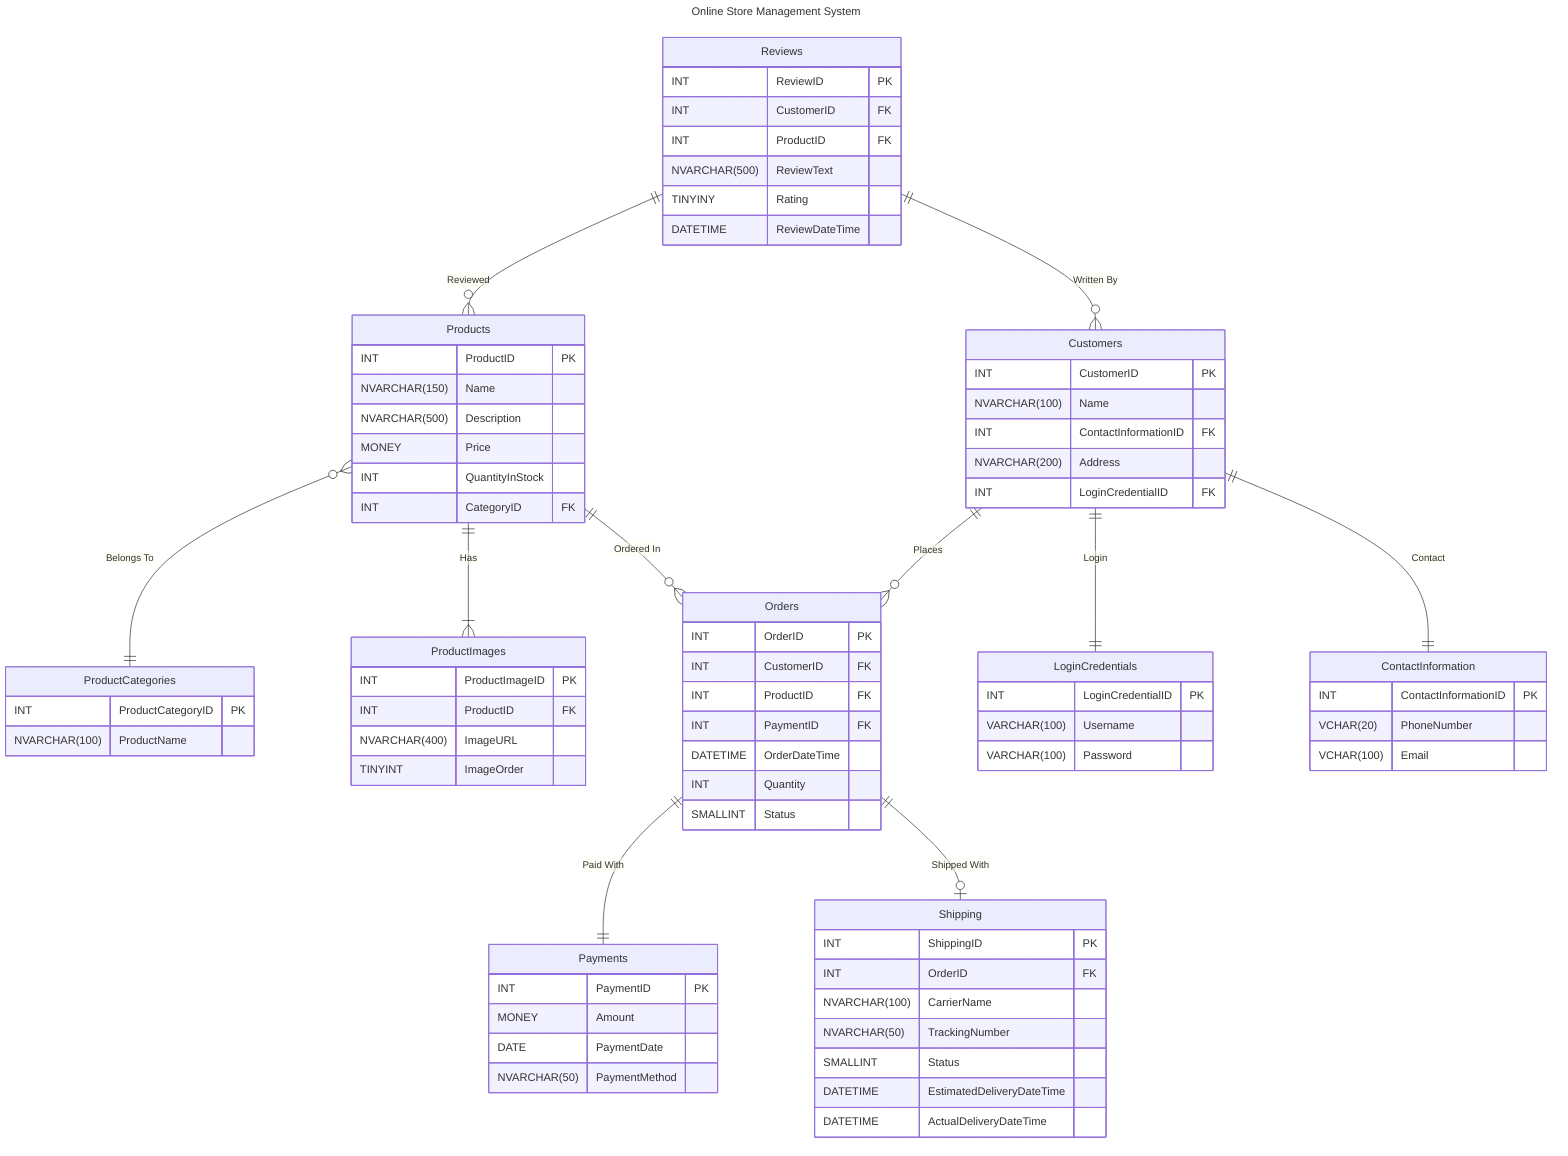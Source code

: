 ---
title: "Online Store Management System"
---
erDiagram
    ProductCategories {
        INT ProductCategoryID PK
        NVARCHAR(100) ProductName
    }

    Products {
        INT ProductID PK
        NVARCHAR(150) Name
        NVARCHAR(500) Description
        MONEY Price
        INT QuantityInStock
        INT CategoryID FK
    }

    Payments {
        INT PaymentID PK
        MONEY Amount
        DATE PaymentDate
        NVARCHAR(50) PaymentMethod
    }

    ProductImages {
        INT ProductImageID PK
        INT ProductID FK
        NVARCHAR(400) ImageURL
        TINYINT ImageOrder
    }

    Orders {
        INT OrderID PK
        INT CustomerID FK
        INT ProductID FK
        INT PaymentID FK
        DATETIME OrderDateTime
        INT Quantity
        SMALLINT Status
    }

    Reviews {
        INT ReviewID PK
        INT CustomerID FK
        INT ProductID FK
        NVARCHAR(500) ReviewText
        TINYINY Rating
        DATETIME ReviewDateTime
    }

    Customers {
        INT CustomerID PK
        NVARCHAR(100) Name
        INT ContactInformationID FK
        NVARCHAR(200) Address
        INT LoginCredentialID FK
    }

    LoginCredentials {
        INT LoginCredentialID PK
        VARCHAR(100) Username
        VARCHAR(100) Password
    }

    ContactInformation {
        INT ContactInformationID PK
        VCHAR(20) PhoneNumber
        VCHAR(100) Email
    }

    Shipping {
        INT ShippingID PK
        INT OrderID FK
        NVARCHAR(100) CarrierName
        NVARCHAR(50) TrackingNumber
        SMALLINT Status
        DATETIME EstimatedDeliveryDateTime
        DATETIME ActualDeliveryDateTime
    }

    Customers ||--|| ContactInformation: "Contact"
    Customers ||--|| LoginCredentials: "Login"
    Products ||--|{ ProductImages: "Has"
    Products }o--|| ProductCategories: "Belongs To"
    Orders ||--|| Payments: "Paid With"
    Customers ||--o{ Orders: "Places"
    Products ||--o{ Orders: "Ordered In"
    Reviews ||--o{ Products: "Reviewed"
    Reviews ||--o{ Customers: "Written By"
    Orders ||--o| Shipping: "Shipped With"